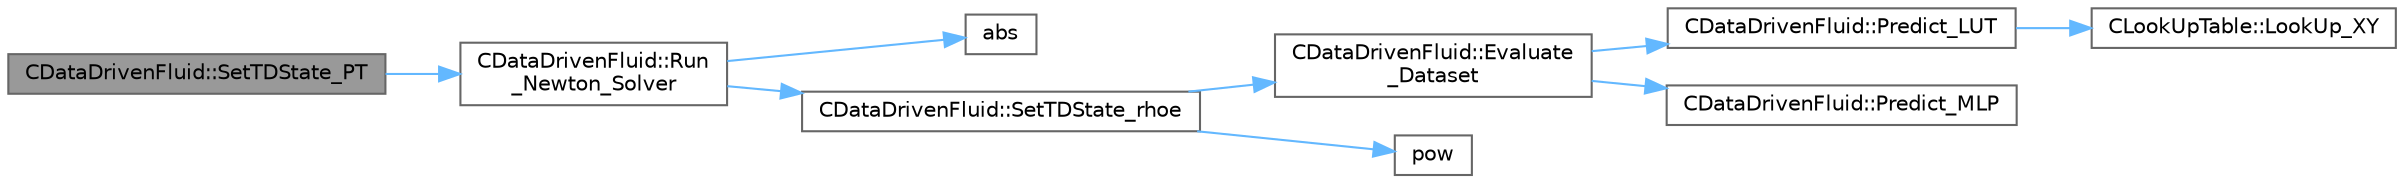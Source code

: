 digraph "CDataDrivenFluid::SetTDState_PT"
{
 // LATEX_PDF_SIZE
  bgcolor="transparent";
  edge [fontname=Helvetica,fontsize=10,labelfontname=Helvetica,labelfontsize=10];
  node [fontname=Helvetica,fontsize=10,shape=box,height=0.2,width=0.4];
  rankdir="LR";
  Node1 [id="Node000001",label="CDataDrivenFluid::SetTDState_PT",height=0.2,width=0.4,color="gray40", fillcolor="grey60", style="filled", fontcolor="black",tooltip="Set the Dimensionless State using Pressure and Temperature."];
  Node1 -> Node2 [id="edge1_Node000001_Node000002",color="steelblue1",style="solid",tooltip=" "];
  Node2 [id="Node000002",label="CDataDrivenFluid::Run\l_Newton_Solver",height=0.2,width=0.4,color="grey40", fillcolor="white", style="filled",URL="$classCDataDrivenFluid.html#aba0e627e0794ffcbc96245b2a23818f0",tooltip="2D Newton solver for computing the density and energy corresponding to Y1_target and Y2_target."];
  Node2 -> Node3 [id="edge2_Node000002_Node000003",color="steelblue1",style="solid",tooltip=" "];
  Node3 [id="Node000003",label="abs",height=0.2,width=0.4,color="grey40", fillcolor="white", style="filled",URL="$group__SIMD.html#gaf7650d08e2a58ed700276ddc70f72f96",tooltip=" "];
  Node2 -> Node4 [id="edge3_Node000002_Node000004",color="steelblue1",style="solid",tooltip=" "];
  Node4 [id="Node000004",label="CDataDrivenFluid::SetTDState_rhoe",height=0.2,width=0.4,color="grey40", fillcolor="white", style="filled",URL="$classCDataDrivenFluid.html#a7e0c0046975918b94a056553fbea645c",tooltip="Set the Dimensionless State using Density and Internal Energy."];
  Node4 -> Node5 [id="edge4_Node000004_Node000005",color="steelblue1",style="solid",tooltip=" "];
  Node5 [id="Node000005",label="CDataDrivenFluid::Evaluate\l_Dataset",height=0.2,width=0.4,color="grey40", fillcolor="white", style="filled",URL="$classCDataDrivenFluid.html#a1411b97fc1cae9161a0252e163a13f9c",tooltip="Evaluate the data set."];
  Node5 -> Node6 [id="edge5_Node000005_Node000006",color="steelblue1",style="solid",tooltip=" "];
  Node6 [id="Node000006",label="CDataDrivenFluid::Predict_LUT",height=0.2,width=0.4,color="grey40", fillcolor="white", style="filled",URL="$classCDataDrivenFluid.html#a421c72d31162bb29092e80445abe32c9",tooltip="Evaluate dataset through look-up table."];
  Node6 -> Node7 [id="edge6_Node000006_Node000007",color="steelblue1",style="solid",tooltip=" "];
  Node7 [id="Node000007",label="CLookUpTable::LookUp_XY",height=0.2,width=0.4,color="grey40", fillcolor="white", style="filled",URL="$classCLookUpTable.html#ab2c601f6ef4eada22f40ab89e731f854",tooltip="Lookup 1 value of the single variable \"val_name_var\" using controlling variable values(val_CV1,..."];
  Node5 -> Node8 [id="edge7_Node000005_Node000008",color="steelblue1",style="solid",tooltip=" "];
  Node8 [id="Node000008",label="CDataDrivenFluid::Predict_MLP",height=0.2,width=0.4,color="grey40", fillcolor="white", style="filled",URL="$classCDataDrivenFluid.html#a956dbad888fd9e9c483945bd6b864c3f",tooltip="Evaluate dataset through multi-layer perceptron."];
  Node4 -> Node9 [id="edge8_Node000004_Node000009",color="steelblue1",style="solid",tooltip=" "];
  Node9 [id="Node000009",label="pow",height=0.2,width=0.4,color="grey40", fillcolor="white", style="filled",URL="$group__SIMD.html#ga768cbdeba8e4567257959378fba27f17",tooltip=" "];
}

